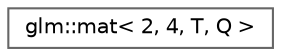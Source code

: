 digraph "Graphical Class Hierarchy"
{
 // LATEX_PDF_SIZE
  bgcolor="transparent";
  edge [fontname=Helvetica,fontsize=10,labelfontname=Helvetica,labelfontsize=10];
  node [fontname=Helvetica,fontsize=10,shape=box,height=0.2,width=0.4];
  rankdir="LR";
  Node0 [id="Node000000",label="glm::mat\< 2, 4, T, Q \>",height=0.2,width=0.4,color="grey40", fillcolor="white", style="filled",URL="$structglm_1_1mat_3_012_00_014_00_01_t_00_01_q_01_4.html",tooltip=" "];
}
